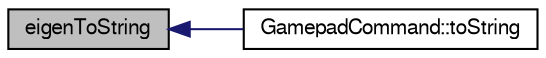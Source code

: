 digraph "eigenToString"
{
  edge [fontname="FreeSans",fontsize="10",labelfontname="FreeSans",labelfontsize="10"];
  node [fontname="FreeSans",fontsize="10",shape=record];
  rankdir="LR";
  Node1 [label="eigenToString",height=0.2,width=0.4,color="black", fillcolor="grey75", style="filled", fontcolor="black"];
  Node1 -> Node2 [dir="back",color="midnightblue",fontsize="10",style="solid",fontname="FreeSans"];
  Node2 [label="GamepadCommand::toString",height=0.2,width=0.4,color="black", fillcolor="white", style="filled",URL="$d4/d51/struct_gamepad_command.html#a91c3bcc66670f8a11a722a692798ea05"];
}

